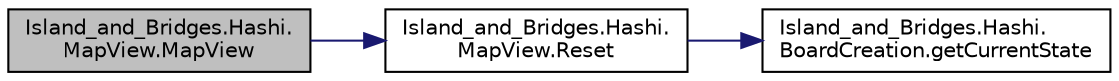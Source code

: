 digraph "Island_and_Bridges.Hashi.MapView.MapView"
{
  edge [fontname="Helvetica",fontsize="10",labelfontname="Helvetica",labelfontsize="10"];
  node [fontname="Helvetica",fontsize="10",shape=record];
  rankdir="LR";
  Node0 [label="Island_and_Bridges.Hashi.\lMapView.MapView",height=0.2,width=0.4,color="black", fillcolor="grey75", style="filled", fontcolor="black"];
  Node0 -> Node1 [color="midnightblue",fontsize="10",style="solid",fontname="Helvetica"];
  Node1 [label="Island_and_Bridges.Hashi.\lMapView.Reset",height=0.2,width=0.4,color="black", fillcolor="white", style="filled",URL="$class_island__and___bridges_1_1_hashi_1_1_map_view.html#a8a8dea4f3a9f81e4c2c68426ab5a0fda"];
  Node1 -> Node2 [color="midnightblue",fontsize="10",style="solid",fontname="Helvetica"];
  Node2 [label="Island_and_Bridges.Hashi.\lBoardCreation.getCurrentState",height=0.2,width=0.4,color="black", fillcolor="white", style="filled",URL="$class_island__and___bridges_1_1_hashi_1_1_board_creation.html#a976ae525617a23880c54d0f588197b48"];
}

